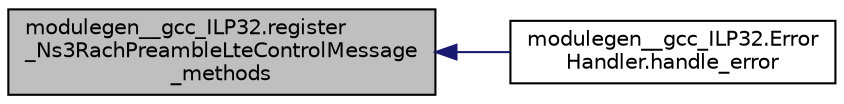 digraph "modulegen__gcc_ILP32.register_Ns3RachPreambleLteControlMessage_methods"
{
  edge [fontname="Helvetica",fontsize="10",labelfontname="Helvetica",labelfontsize="10"];
  node [fontname="Helvetica",fontsize="10",shape=record];
  rankdir="LR";
  Node1 [label="modulegen__gcc_ILP32.register\l_Ns3RachPreambleLteControlMessage\l_methods",height=0.2,width=0.4,color="black", fillcolor="grey75", style="filled", fontcolor="black"];
  Node1 -> Node2 [dir="back",color="midnightblue",fontsize="10",style="solid"];
  Node2 [label="modulegen__gcc_ILP32.Error\lHandler.handle_error",height=0.2,width=0.4,color="black", fillcolor="white", style="filled",URL="$d9/d99/classmodulegen____gcc__ILP32_1_1ErrorHandler.html#a943006387a8560b17fc047599f8e3097"];
}
